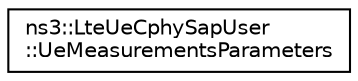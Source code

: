 digraph "Graphical Class Hierarchy"
{
 // LATEX_PDF_SIZE
  edge [fontname="Helvetica",fontsize="10",labelfontname="Helvetica",labelfontsize="10"];
  node [fontname="Helvetica",fontsize="10",shape=record];
  rankdir="LR";
  Node0 [label="ns3::LteUeCphySapUser\l::UeMeasurementsParameters",height=0.2,width=0.4,color="black", fillcolor="white", style="filled",URL="$structns3_1_1_lte_ue_cphy_sap_user_1_1_ue_measurements_parameters.html",tooltip="UeMeasurementsParameters structure."];
}

